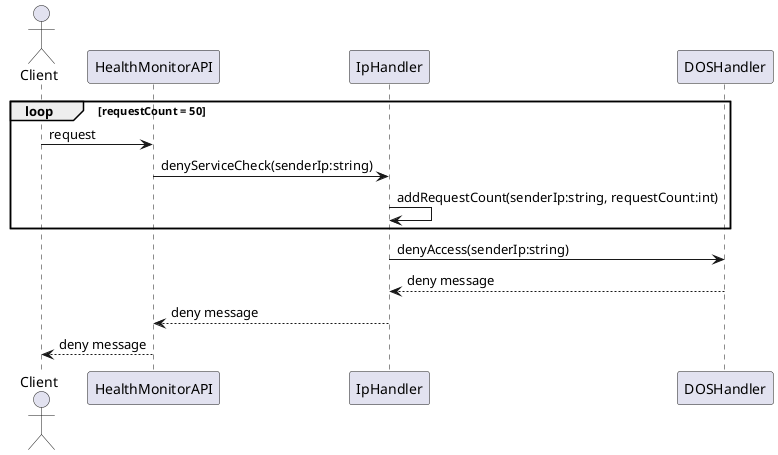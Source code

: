 @startuml
actor Client as Client
participant HealthMonitorAPI as Health
participant IpHandler as IP
participant DOSHandler as DOS

loop requestCount = 50
    Client -> Health: request
    Health -> IP: denyServiceCheck(senderIp:string)
    IP -> IP: addRequestCount(senderIp:string, requestCount:int)
end
IP -> DOS: denyAccess(senderIp:string)
DOS --> IP: deny message
IP --> Health: deny message 
Health --> Client: deny message
@enduml